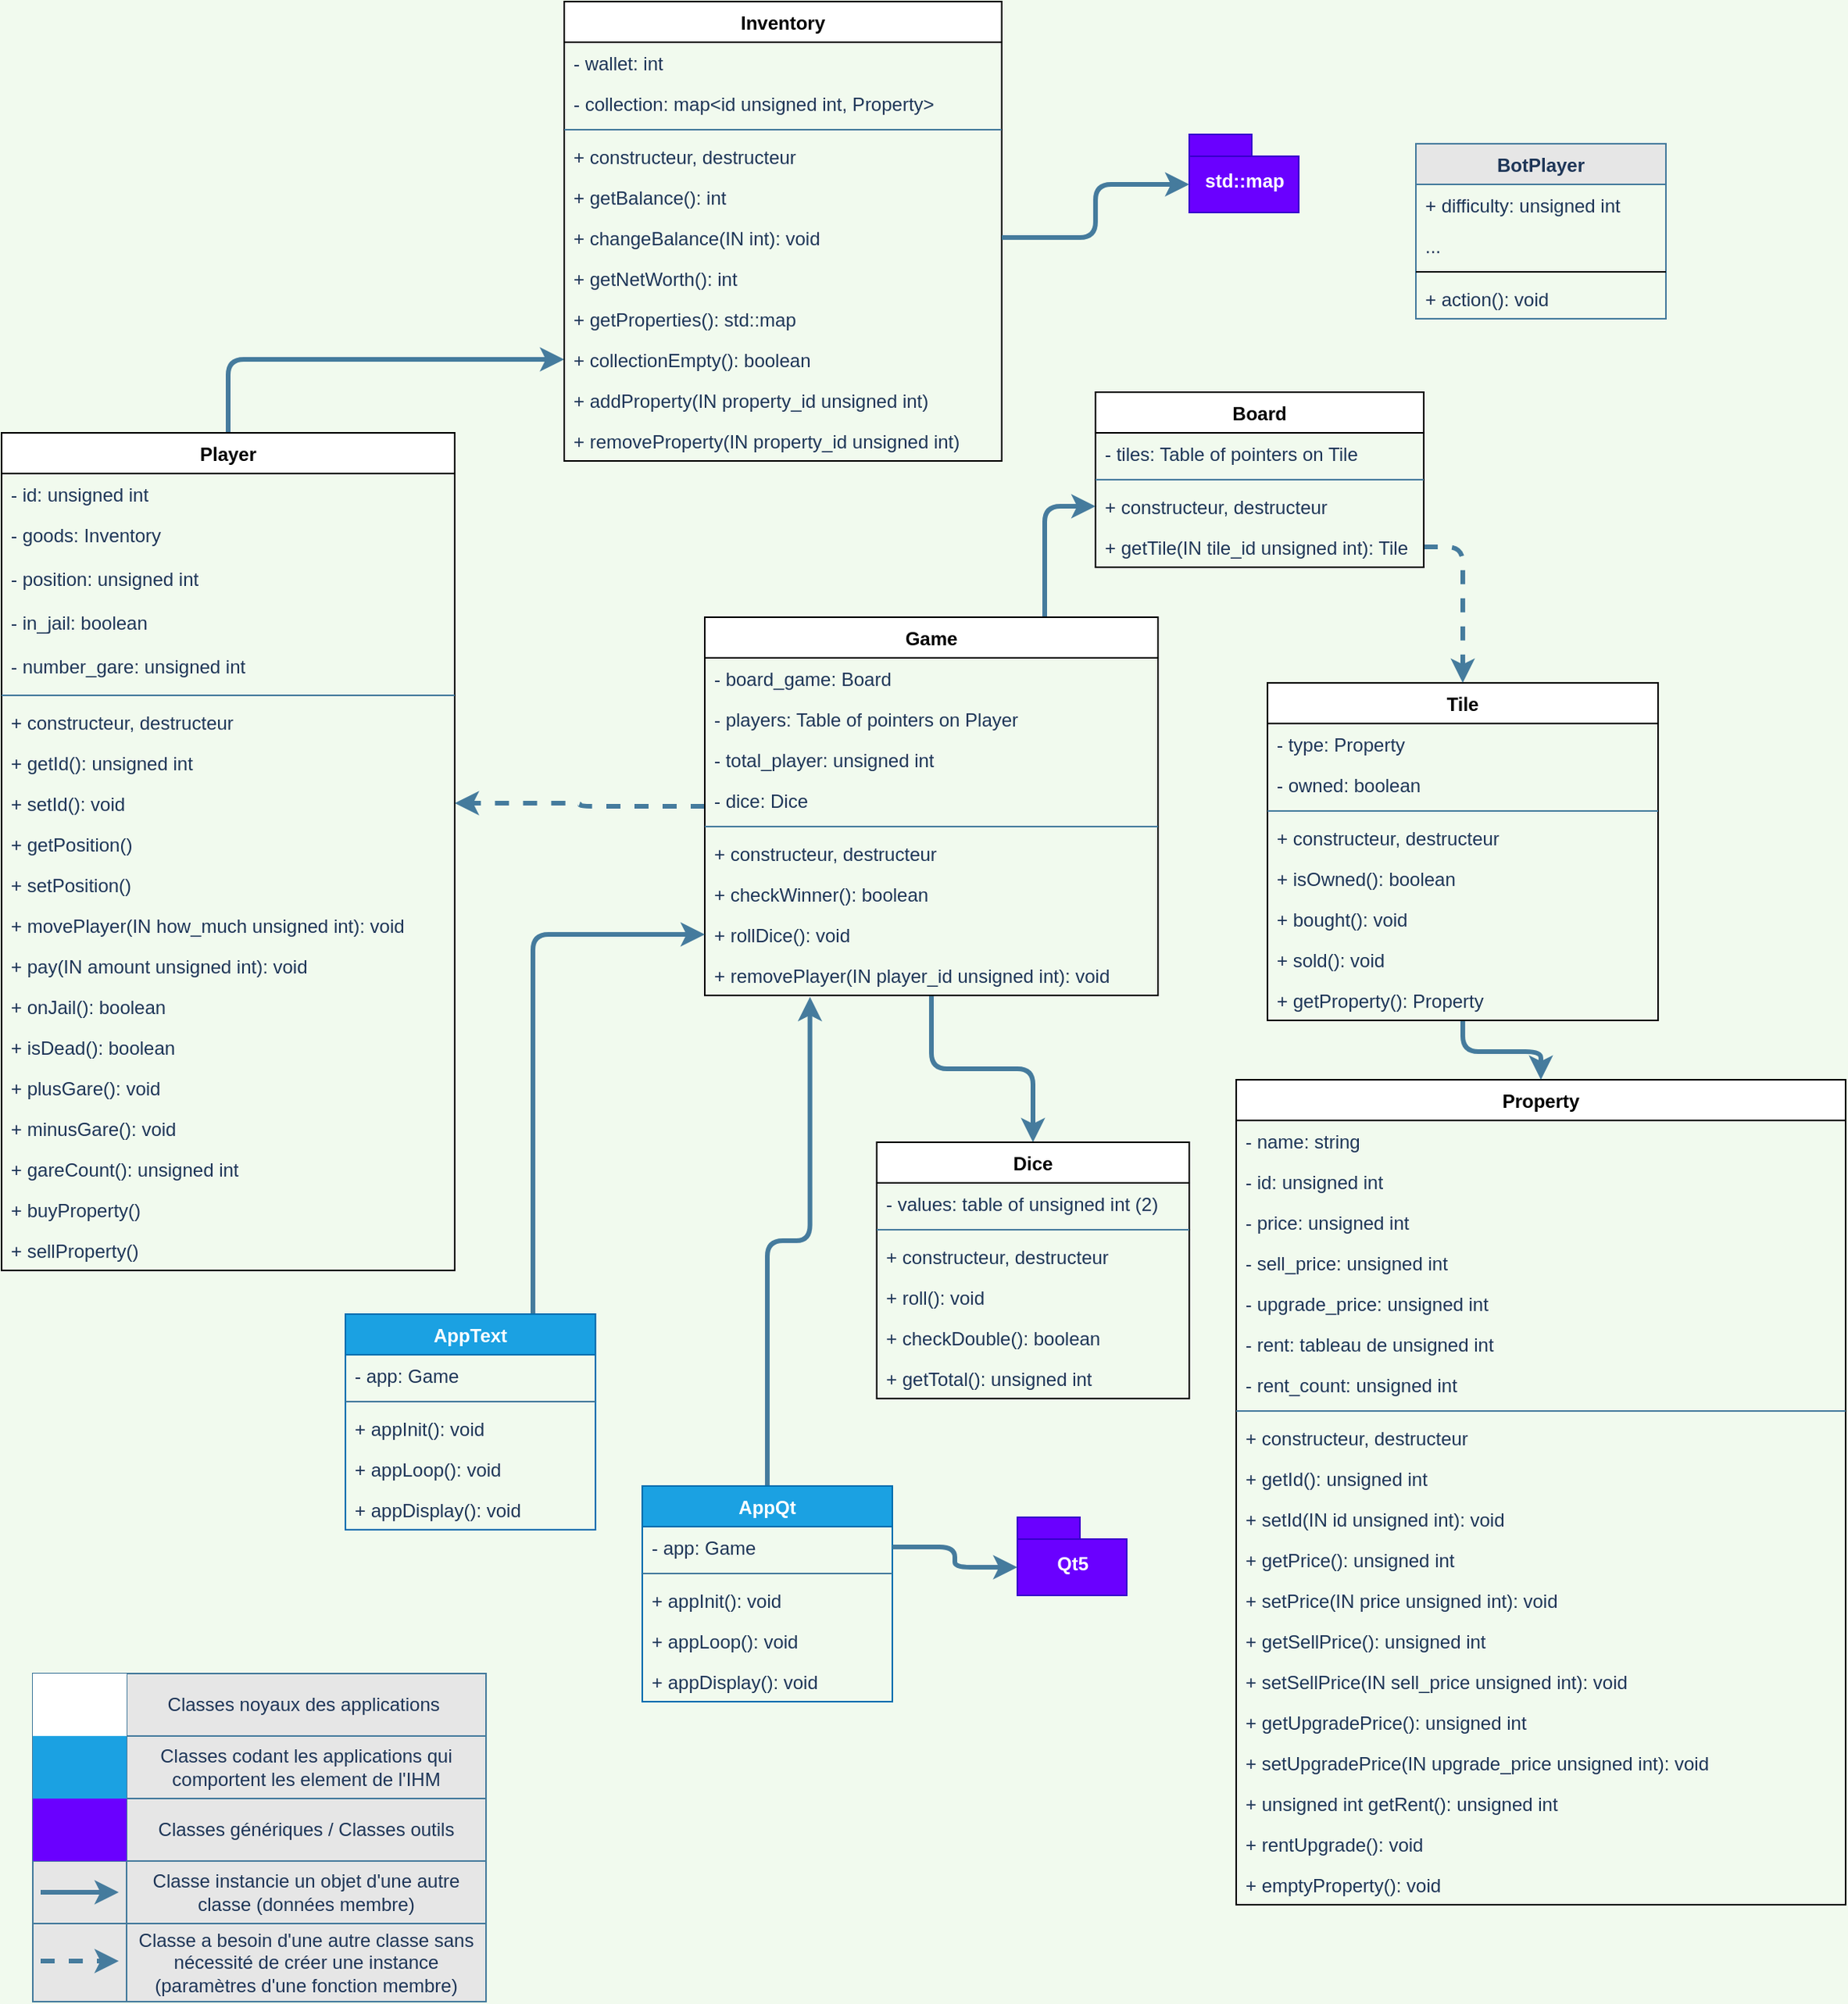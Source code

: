 <mxfile version="16.5.1" type="device"><diagram id="89L0lX9f7ucZFt-4treN" name="Page-1"><mxGraphModel dx="1687" dy="659" grid="1" gridSize="10" guides="1" tooltips="1" connect="1" arrows="1" fold="1" page="1" pageScale="1" pageWidth="827" pageHeight="1169" background="#F1FAEE" math="0" shadow="0"><root><mxCell id="0"/><mxCell id="1" parent="0"/><mxCell id="emxPdCwcGl7sjKBLTrXV-28" style="edgeStyle=orthogonalEdgeStyle;curved=0;rounded=1;sketch=0;orthogonalLoop=1;jettySize=auto;html=1;exitX=0.5;exitY=0;exitDx=0;exitDy=0;entryX=0;entryY=0.5;entryDx=0;entryDy=0;fontColor=#1D3557;strokeColor=#457B9D;strokeWidth=3;fillColor=#A8DADC;" edge="1" parent="1" source="27Gcy50qWzGFJqzX_u9H-7" target="zXMsrGXfkayj8PPvCj56-11"><mxGeometry relative="1" as="geometry"/></mxCell><mxCell id="27Gcy50qWzGFJqzX_u9H-7" value="Player" style="swimlane;fontStyle=1;align=center;verticalAlign=top;childLayout=stackLayout;horizontal=1;startSize=26;horizontalStack=0;resizeParent=1;resizeParentMax=0;resizeLast=0;collapsible=1;marginBottom=0;rounded=0;" parent="1" vertex="1"><mxGeometry x="-790" y="316" width="290" height="536" as="geometry"><mxRectangle x="-480" y="460" width="70" height="26" as="alternateBounds"/></mxGeometry></mxCell><mxCell id="27Gcy50qWzGFJqzX_u9H-8" value="- id: unsigned int" style="text;strokeColor=none;fillColor=none;align=left;verticalAlign=top;spacingLeft=4;spacingRight=4;overflow=hidden;rotatable=0;points=[[0,0.5],[1,0.5]];portConstraint=eastwest;fontColor=#1D3557;rounded=0;" parent="27Gcy50qWzGFJqzX_u9H-7" vertex="1"><mxGeometry y="26" width="290" height="26" as="geometry"/></mxCell><mxCell id="27Gcy50qWzGFJqzX_u9H-11" value="- goods: Inventory " style="text;strokeColor=none;fillColor=none;align=left;verticalAlign=top;spacingLeft=4;spacingRight=4;overflow=hidden;rotatable=0;points=[[0,0.5],[1,0.5]];portConstraint=eastwest;fontColor=#1D3557;rounded=0;" parent="27Gcy50qWzGFJqzX_u9H-7" vertex="1"><mxGeometry y="52" width="290" height="28" as="geometry"/></mxCell><mxCell id="27Gcy50qWzGFJqzX_u9H-12" value="- position: unsigned int" style="text;strokeColor=none;fillColor=none;align=left;verticalAlign=top;spacingLeft=4;spacingRight=4;overflow=hidden;rotatable=0;points=[[0,0.5],[1,0.5]];portConstraint=eastwest;fontColor=#1D3557;rounded=0;" parent="27Gcy50qWzGFJqzX_u9H-7" vertex="1"><mxGeometry y="80" width="290" height="28" as="geometry"/></mxCell><mxCell id="DN2kuAfNtAgw4hAlGqF2-45" value="- in_jail: boolean" style="text;strokeColor=none;fillColor=none;align=left;verticalAlign=top;spacingLeft=4;spacingRight=4;overflow=hidden;rotatable=0;points=[[0,0.5],[1,0.5]];portConstraint=eastwest;fontColor=#1D3557;rounded=0;" parent="27Gcy50qWzGFJqzX_u9H-7" vertex="1"><mxGeometry y="108" width="290" height="28" as="geometry"/></mxCell><mxCell id="DN2kuAfNtAgw4hAlGqF2-4" value="- number_gare: unsigned int" style="text;strokeColor=none;fillColor=none;align=left;verticalAlign=top;spacingLeft=4;spacingRight=4;overflow=hidden;rotatable=0;points=[[0,0.5],[1,0.5]];portConstraint=eastwest;fontColor=#1D3557;rounded=0;" parent="27Gcy50qWzGFJqzX_u9H-7" vertex="1"><mxGeometry y="136" width="290" height="28" as="geometry"/></mxCell><mxCell id="27Gcy50qWzGFJqzX_u9H-9" value="" style="line;strokeWidth=1;fillColor=none;align=left;verticalAlign=middle;spacingTop=-1;spacingLeft=3;spacingRight=3;rotatable=0;labelPosition=right;points=[];portConstraint=eastwest;strokeColor=#457B9D;fontColor=#1D3557;rounded=0;labelBackgroundColor=#F1FAEE;" parent="27Gcy50qWzGFJqzX_u9H-7" vertex="1"><mxGeometry y="164" width="290" height="8" as="geometry"/></mxCell><mxCell id="DN2kuAfNtAgw4hAlGqF2-32" value="+ constructeur, destructeur" style="text;strokeColor=none;fillColor=none;align=left;verticalAlign=top;spacingLeft=4;spacingRight=4;overflow=hidden;rotatable=0;points=[[0,0.5],[1,0.5]];portConstraint=eastwest;fontColor=#1D3557;rounded=0;" parent="27Gcy50qWzGFJqzX_u9H-7" vertex="1"><mxGeometry y="172" width="290" height="26" as="geometry"/></mxCell><mxCell id="27Gcy50qWzGFJqzX_u9H-10" value="+ getId(): unsigned int" style="text;strokeColor=none;fillColor=none;align=left;verticalAlign=top;spacingLeft=4;spacingRight=4;overflow=hidden;rotatable=0;points=[[0,0.5],[1,0.5]];portConstraint=eastwest;fontColor=#1D3557;rounded=0;" parent="27Gcy50qWzGFJqzX_u9H-7" vertex="1"><mxGeometry y="198" width="290" height="26" as="geometry"/></mxCell><mxCell id="zXMsrGXfkayj8PPvCj56-16" value="+ setId(): void" style="text;strokeColor=none;fillColor=none;align=left;verticalAlign=top;spacingLeft=4;spacingRight=4;overflow=hidden;rotatable=0;points=[[0,0.5],[1,0.5]];portConstraint=eastwest;fontColor=#1D3557;rounded=0;" parent="27Gcy50qWzGFJqzX_u9H-7" vertex="1"><mxGeometry y="224" width="290" height="26" as="geometry"/></mxCell><mxCell id="zXMsrGXfkayj8PPvCj56-18" value="+ getPosition()" style="text;strokeColor=none;fillColor=none;align=left;verticalAlign=top;spacingLeft=4;spacingRight=4;overflow=hidden;rotatable=0;points=[[0,0.5],[1,0.5]];portConstraint=eastwest;fontColor=#1D3557;rounded=0;" parent="27Gcy50qWzGFJqzX_u9H-7" vertex="1"><mxGeometry y="250" width="290" height="26" as="geometry"/></mxCell><mxCell id="zXMsrGXfkayj8PPvCj56-19" value="+ setPosition()" style="text;strokeColor=none;fillColor=none;align=left;verticalAlign=top;spacingLeft=4;spacingRight=4;overflow=hidden;rotatable=0;points=[[0,0.5],[1,0.5]];portConstraint=eastwest;fontColor=#1D3557;rounded=0;" parent="27Gcy50qWzGFJqzX_u9H-7" vertex="1"><mxGeometry y="276" width="290" height="26" as="geometry"/></mxCell><mxCell id="emxPdCwcGl7sjKBLTrXV-46" value="+ movePlayer(IN how_much unsigned int): void" style="text;strokeColor=none;fillColor=none;align=left;verticalAlign=top;spacingLeft=4;spacingRight=4;overflow=hidden;rotatable=0;points=[[0,0.5],[1,0.5]];portConstraint=eastwest;fontColor=#1D3557;rounded=0;" vertex="1" parent="27Gcy50qWzGFJqzX_u9H-7"><mxGeometry y="302" width="290" height="26" as="geometry"/></mxCell><mxCell id="DN2kuAfNtAgw4hAlGqF2-57" value="+ pay(IN amount unsigned int): void " style="text;strokeColor=none;fillColor=none;align=left;verticalAlign=top;spacingLeft=4;spacingRight=4;overflow=hidden;rotatable=0;points=[[0,0.5],[1,0.5]];portConstraint=eastwest;fontColor=#1D3557;rounded=0;" parent="27Gcy50qWzGFJqzX_u9H-7" vertex="1"><mxGeometry y="328" width="290" height="26" as="geometry"/></mxCell><mxCell id="DN2kuAfNtAgw4hAlGqF2-36" value="+ onJail(): boolean" style="text;strokeColor=none;fillColor=none;align=left;verticalAlign=top;spacingLeft=4;spacingRight=4;overflow=hidden;rotatable=0;points=[[0,0.5],[1,0.5]];portConstraint=eastwest;fontColor=#1D3557;rounded=0;" parent="27Gcy50qWzGFJqzX_u9H-7" vertex="1"><mxGeometry y="354" width="290" height="26" as="geometry"/></mxCell><mxCell id="DN2kuAfNtAgw4hAlGqF2-7" value="+ isDead(): boolean" style="text;strokeColor=none;fillColor=none;align=left;verticalAlign=top;spacingLeft=4;spacingRight=4;overflow=hidden;rotatable=0;points=[[0,0.5],[1,0.5]];portConstraint=eastwest;fontColor=#1D3557;rounded=0;" parent="27Gcy50qWzGFJqzX_u9H-7" vertex="1"><mxGeometry y="380" width="290" height="26" as="geometry"/></mxCell><mxCell id="DN2kuAfNtAgw4hAlGqF2-46" value="+ plusGare(): void" style="text;strokeColor=none;fillColor=none;align=left;verticalAlign=top;spacingLeft=4;spacingRight=4;overflow=hidden;rotatable=0;points=[[0,0.5],[1,0.5]];portConstraint=eastwest;fontColor=#1D3557;rounded=0;" parent="27Gcy50qWzGFJqzX_u9H-7" vertex="1"><mxGeometry y="406" width="290" height="26" as="geometry"/></mxCell><mxCell id="emxPdCwcGl7sjKBLTrXV-47" value="+ minusGare(): void" style="text;strokeColor=none;fillColor=none;align=left;verticalAlign=top;spacingLeft=4;spacingRight=4;overflow=hidden;rotatable=0;points=[[0,0.5],[1,0.5]];portConstraint=eastwest;fontColor=#1D3557;rounded=0;" vertex="1" parent="27Gcy50qWzGFJqzX_u9H-7"><mxGeometry y="432" width="290" height="26" as="geometry"/></mxCell><mxCell id="DN2kuAfNtAgw4hAlGqF2-47" value="+ gareCount(): unsigned int" style="text;strokeColor=none;fillColor=none;align=left;verticalAlign=top;spacingLeft=4;spacingRight=4;overflow=hidden;rotatable=0;points=[[0,0.5],[1,0.5]];portConstraint=eastwest;fontColor=#1D3557;rounded=0;" parent="27Gcy50qWzGFJqzX_u9H-7" vertex="1"><mxGeometry y="458" width="290" height="26" as="geometry"/></mxCell><mxCell id="zXMsrGXfkayj8PPvCj56-17" value="+ buyProperty()" style="text;strokeColor=none;fillColor=none;align=left;verticalAlign=top;spacingLeft=4;spacingRight=4;overflow=hidden;rotatable=0;points=[[0,0.5],[1,0.5]];portConstraint=eastwest;fontColor=#1D3557;rounded=0;" parent="27Gcy50qWzGFJqzX_u9H-7" vertex="1"><mxGeometry y="484" width="290" height="26" as="geometry"/></mxCell><mxCell id="DN2kuAfNtAgw4hAlGqF2-5" value="+ sellProperty()" style="text;strokeColor=none;fillColor=none;align=left;verticalAlign=top;spacingLeft=4;spacingRight=4;overflow=hidden;rotatable=0;points=[[0,0.5],[1,0.5]];portConstraint=eastwest;fontColor=#1D3557;rounded=0;" parent="27Gcy50qWzGFJqzX_u9H-7" vertex="1"><mxGeometry y="510" width="290" height="26" as="geometry"/></mxCell><mxCell id="27Gcy50qWzGFJqzX_u9H-13" value="Inventory" style="swimlane;fontStyle=1;align=center;verticalAlign=top;childLayout=stackLayout;horizontal=1;startSize=26;horizontalStack=0;resizeParent=1;resizeParentMax=0;resizeLast=0;collapsible=1;marginBottom=0;rounded=0;" parent="1" vertex="1"><mxGeometry x="-430" y="40" width="280" height="294" as="geometry"/></mxCell><mxCell id="27Gcy50qWzGFJqzX_u9H-14" value="- wallet: int" style="text;align=left;verticalAlign=top;spacingLeft=4;spacingRight=4;overflow=hidden;rotatable=0;points=[[0,0.5],[1,0.5]];portConstraint=eastwest;fillColor=none;fontColor=#1D3557;rounded=0;" parent="27Gcy50qWzGFJqzX_u9H-13" vertex="1"><mxGeometry y="26" width="280" height="26" as="geometry"/></mxCell><mxCell id="27Gcy50qWzGFJqzX_u9H-17" value="- collection: map&lt;id unsigned int, Property&gt;" style="text;strokeColor=none;fillColor=none;align=left;verticalAlign=top;spacingLeft=4;spacingRight=4;overflow=hidden;rotatable=0;points=[[0,0.5],[1,0.5]];portConstraint=eastwest;fontColor=#1D3557;rounded=0;" parent="27Gcy50qWzGFJqzX_u9H-13" vertex="1"><mxGeometry y="52" width="280" height="26" as="geometry"/></mxCell><mxCell id="27Gcy50qWzGFJqzX_u9H-15" value="" style="line;strokeWidth=1;fillColor=none;align=left;verticalAlign=middle;spacingTop=-1;spacingLeft=3;spacingRight=3;rotatable=0;labelPosition=right;points=[];portConstraint=eastwest;strokeColor=#457B9D;fontColor=#1D3557;rounded=0;labelBackgroundColor=#F1FAEE;" parent="27Gcy50qWzGFJqzX_u9H-13" vertex="1"><mxGeometry y="78" width="280" height="8" as="geometry"/></mxCell><mxCell id="27Gcy50qWzGFJqzX_u9H-16" value="+ constructeur, destructeur" style="text;strokeColor=none;fillColor=none;align=left;verticalAlign=top;spacingLeft=4;spacingRight=4;overflow=hidden;rotatable=0;points=[[0,0.5],[1,0.5]];portConstraint=eastwest;fontColor=#1D3557;rounded=0;" parent="27Gcy50qWzGFJqzX_u9H-13" vertex="1"><mxGeometry y="86" width="280" height="26" as="geometry"/></mxCell><mxCell id="zXMsrGXfkayj8PPvCj56-10" value="+ getBalance(): int" style="text;strokeColor=none;fillColor=none;align=left;verticalAlign=top;spacingLeft=4;spacingRight=4;overflow=hidden;rotatable=0;points=[[0,0.5],[1,0.5]];portConstraint=eastwest;fontColor=#1D3557;rounded=0;" parent="27Gcy50qWzGFJqzX_u9H-13" vertex="1"><mxGeometry y="112" width="280" height="26" as="geometry"/></mxCell><mxCell id="DN2kuAfNtAgw4hAlGqF2-40" value="+ changeBalance(IN int): void" style="text;strokeColor=none;fillColor=none;align=left;verticalAlign=top;spacingLeft=4;spacingRight=4;overflow=hidden;rotatable=0;points=[[0,0.5],[1,0.5]];portConstraint=eastwest;fontColor=#1D3557;rounded=0;" parent="27Gcy50qWzGFJqzX_u9H-13" vertex="1"><mxGeometry y="138" width="280" height="26" as="geometry"/></mxCell><mxCell id="DN2kuAfNtAgw4hAlGqF2-1" value="+ getNetWorth(): int" style="text;strokeColor=none;fillColor=none;align=left;verticalAlign=top;spacingLeft=4;spacingRight=4;overflow=hidden;rotatable=0;points=[[0,0.5],[1,0.5]];portConstraint=eastwest;fontColor=#1D3557;rounded=0;" parent="27Gcy50qWzGFJqzX_u9H-13" vertex="1"><mxGeometry y="164" width="280" height="26" as="geometry"/></mxCell><mxCell id="DN2kuAfNtAgw4hAlGqF2-2" value="+ getProperties(): std::map" style="text;strokeColor=none;fillColor=none;align=left;verticalAlign=top;spacingLeft=4;spacingRight=4;overflow=hidden;rotatable=0;points=[[0,0.5],[1,0.5]];portConstraint=eastwest;fontColor=#1D3557;rounded=0;" parent="27Gcy50qWzGFJqzX_u9H-13" vertex="1"><mxGeometry y="190" width="280" height="26" as="geometry"/></mxCell><mxCell id="zXMsrGXfkayj8PPvCj56-11" value="+ collectionEmpty(): boolean" style="text;strokeColor=none;fillColor=none;align=left;verticalAlign=top;spacingLeft=4;spacingRight=4;overflow=hidden;rotatable=0;points=[[0,0.5],[1,0.5]];portConstraint=eastwest;fontColor=#1D3557;rounded=0;" parent="27Gcy50qWzGFJqzX_u9H-13" vertex="1"><mxGeometry y="216" width="280" height="26" as="geometry"/></mxCell><mxCell id="zXMsrGXfkayj8PPvCj56-12" value="+ addProperty(IN property_id unsigned int)" style="text;strokeColor=none;fillColor=none;align=left;verticalAlign=top;spacingLeft=4;spacingRight=4;overflow=hidden;rotatable=0;points=[[0,0.5],[1,0.5]];portConstraint=eastwest;fontColor=#1D3557;rounded=0;" parent="27Gcy50qWzGFJqzX_u9H-13" vertex="1"><mxGeometry y="242" width="280" height="26" as="geometry"/></mxCell><mxCell id="zXMsrGXfkayj8PPvCj56-13" value="+ removeProperty(IN property_id unsigned int)" style="text;strokeColor=none;fillColor=none;align=left;verticalAlign=top;spacingLeft=4;spacingRight=4;overflow=hidden;rotatable=0;points=[[0,0.5],[1,0.5]];portConstraint=eastwest;fontColor=#1D3557;rounded=0;" parent="27Gcy50qWzGFJqzX_u9H-13" vertex="1"><mxGeometry y="268" width="280" height="26" as="geometry"/></mxCell><mxCell id="27Gcy50qWzGFJqzX_u9H-19" value="Property" style="swimlane;fontStyle=1;align=center;verticalAlign=top;childLayout=stackLayout;horizontal=1;startSize=26;horizontalStack=0;resizeParent=1;resizeParentMax=0;resizeLast=0;collapsible=1;marginBottom=0;rounded=0;" parent="1" vertex="1"><mxGeometry y="730" width="390" height="528" as="geometry"/></mxCell><mxCell id="27Gcy50qWzGFJqzX_u9H-29" value="- name: string" style="text;strokeColor=none;fillColor=none;align=left;verticalAlign=top;spacingLeft=4;spacingRight=4;overflow=hidden;rotatable=0;points=[[0,0.5],[1,0.5]];portConstraint=eastwest;fontColor=#1D3557;rounded=0;" parent="27Gcy50qWzGFJqzX_u9H-19" vertex="1"><mxGeometry y="26" width="390" height="26" as="geometry"/></mxCell><mxCell id="27Gcy50qWzGFJqzX_u9H-33" value="- id: unsigned int" style="text;strokeColor=none;fillColor=none;align=left;verticalAlign=top;spacingLeft=4;spacingRight=4;overflow=hidden;rotatable=0;points=[[0,0.5],[1,0.5]];portConstraint=eastwest;fontColor=#1D3557;rounded=0;" parent="27Gcy50qWzGFJqzX_u9H-19" vertex="1"><mxGeometry y="52" width="390" height="26" as="geometry"/></mxCell><mxCell id="27Gcy50qWzGFJqzX_u9H-20" value="- price: unsigned int" style="text;strokeColor=none;fillColor=none;align=left;verticalAlign=top;spacingLeft=4;spacingRight=4;overflow=hidden;rotatable=0;points=[[0,0.5],[1,0.5]];portConstraint=eastwest;fontColor=#1D3557;rounded=0;" parent="27Gcy50qWzGFJqzX_u9H-19" vertex="1"><mxGeometry y="78" width="390" height="26" as="geometry"/></mxCell><mxCell id="27Gcy50qWzGFJqzX_u9H-23" value="- sell_price: unsigned int" style="text;strokeColor=none;fillColor=none;align=left;verticalAlign=top;spacingLeft=4;spacingRight=4;overflow=hidden;rotatable=0;points=[[0,0.5],[1,0.5]];portConstraint=eastwest;fontColor=#1D3557;rounded=0;" parent="27Gcy50qWzGFJqzX_u9H-19" vertex="1"><mxGeometry y="104" width="390" height="26" as="geometry"/></mxCell><mxCell id="zXMsrGXfkayj8PPvCj56-4" value="- upgrade_price: unsigned int" style="text;strokeColor=none;fillColor=none;align=left;verticalAlign=top;spacingLeft=4;spacingRight=4;overflow=hidden;rotatable=0;points=[[0,0.5],[1,0.5]];portConstraint=eastwest;fontColor=#1D3557;rounded=0;" parent="27Gcy50qWzGFJqzX_u9H-19" vertex="1"><mxGeometry y="130" width="390" height="26" as="geometry"/></mxCell><mxCell id="27Gcy50qWzGFJqzX_u9H-25" value="- rent: tableau de unsigned int" style="text;strokeColor=none;fillColor=none;align=left;verticalAlign=top;spacingLeft=4;spacingRight=4;overflow=hidden;rotatable=0;points=[[0,0.5],[1,0.5]];portConstraint=eastwest;fontColor=#1D3557;rounded=0;" parent="27Gcy50qWzGFJqzX_u9H-19" vertex="1"><mxGeometry y="156" width="390" height="26" as="geometry"/></mxCell><mxCell id="DN2kuAfNtAgw4hAlGqF2-49" value="- rent_count: unsigned int" style="text;strokeColor=none;fillColor=none;align=left;verticalAlign=top;spacingLeft=4;spacingRight=4;overflow=hidden;rotatable=0;points=[[0,0.5],[1,0.5]];portConstraint=eastwest;fontColor=#1D3557;rounded=0;" parent="27Gcy50qWzGFJqzX_u9H-19" vertex="1"><mxGeometry y="182" width="390" height="26" as="geometry"/></mxCell><mxCell id="27Gcy50qWzGFJqzX_u9H-21" value="" style="line;strokeWidth=1;fillColor=none;align=left;verticalAlign=middle;spacingTop=-1;spacingLeft=3;spacingRight=3;rotatable=0;labelPosition=right;points=[];portConstraint=eastwest;strokeColor=#457B9D;fontColor=#1D3557;rounded=0;labelBackgroundColor=#F1FAEE;" parent="27Gcy50qWzGFJqzX_u9H-19" vertex="1"><mxGeometry y="208" width="390" height="8" as="geometry"/></mxCell><mxCell id="27Gcy50qWzGFJqzX_u9H-22" value="+ constructeur, destructeur" style="text;strokeColor=none;fillColor=none;align=left;verticalAlign=top;spacingLeft=4;spacingRight=4;overflow=hidden;rotatable=0;points=[[0,0.5],[1,0.5]];portConstraint=eastwest;fontColor=#1D3557;rounded=0;" parent="27Gcy50qWzGFJqzX_u9H-19" vertex="1"><mxGeometry y="216" width="390" height="26" as="geometry"/></mxCell><mxCell id="zXMsrGXfkayj8PPvCj56-5" value="+ getId(): unsigned int" style="text;strokeColor=none;fillColor=none;align=left;verticalAlign=top;spacingLeft=4;spacingRight=4;overflow=hidden;rotatable=0;points=[[0,0.5],[1,0.5]];portConstraint=eastwest;fontColor=#1D3557;rounded=0;" parent="27Gcy50qWzGFJqzX_u9H-19" vertex="1"><mxGeometry y="242" width="390" height="26" as="geometry"/></mxCell><mxCell id="emxPdCwcGl7sjKBLTrXV-36" value="+ setId(IN id unsigned int): void" style="text;strokeColor=none;fillColor=none;align=left;verticalAlign=top;spacingLeft=4;spacingRight=4;overflow=hidden;rotatable=0;points=[[0,0.5],[1,0.5]];portConstraint=eastwest;fontColor=#1D3557;rounded=0;" vertex="1" parent="27Gcy50qWzGFJqzX_u9H-19"><mxGeometry y="268" width="390" height="26" as="geometry"/></mxCell><mxCell id="emxPdCwcGl7sjKBLTrXV-37" value="+ getPrice(): unsigned int" style="text;strokeColor=none;fillColor=none;align=left;verticalAlign=top;spacingLeft=4;spacingRight=4;overflow=hidden;rotatable=0;points=[[0,0.5],[1,0.5]];portConstraint=eastwest;fontColor=#1D3557;rounded=0;" vertex="1" parent="27Gcy50qWzGFJqzX_u9H-19"><mxGeometry y="294" width="390" height="26" as="geometry"/></mxCell><mxCell id="emxPdCwcGl7sjKBLTrXV-42" value="+ setPrice(IN price unsigned int): void" style="text;strokeColor=none;fillColor=none;align=left;verticalAlign=top;spacingLeft=4;spacingRight=4;overflow=hidden;rotatable=0;points=[[0,0.5],[1,0.5]];portConstraint=eastwest;fontColor=#1D3557;rounded=0;" vertex="1" parent="27Gcy50qWzGFJqzX_u9H-19"><mxGeometry y="320" width="390" height="26" as="geometry"/></mxCell><mxCell id="emxPdCwcGl7sjKBLTrXV-38" value="+ getSellPrice(): unsigned int" style="text;strokeColor=none;fillColor=none;align=left;verticalAlign=top;spacingLeft=4;spacingRight=4;overflow=hidden;rotatable=0;points=[[0,0.5],[1,0.5]];portConstraint=eastwest;fontColor=#1D3557;rounded=0;" vertex="1" parent="27Gcy50qWzGFJqzX_u9H-19"><mxGeometry y="346" width="390" height="26" as="geometry"/></mxCell><mxCell id="emxPdCwcGl7sjKBLTrXV-41" value="+ setSellPrice(IN sell_price unsigned int): void" style="text;strokeColor=none;fillColor=none;align=left;verticalAlign=top;spacingLeft=4;spacingRight=4;overflow=hidden;rotatable=0;points=[[0,0.5],[1,0.5]];portConstraint=eastwest;fontColor=#1D3557;rounded=0;" vertex="1" parent="27Gcy50qWzGFJqzX_u9H-19"><mxGeometry y="372" width="390" height="26" as="geometry"/></mxCell><mxCell id="emxPdCwcGl7sjKBLTrXV-39" value="+ getUpgradePrice(): unsigned int" style="text;strokeColor=none;fillColor=none;align=left;verticalAlign=top;spacingLeft=4;spacingRight=4;overflow=hidden;rotatable=0;points=[[0,0.5],[1,0.5]];portConstraint=eastwest;fontColor=#1D3557;rounded=0;" vertex="1" parent="27Gcy50qWzGFJqzX_u9H-19"><mxGeometry y="398" width="390" height="26" as="geometry"/></mxCell><mxCell id="emxPdCwcGl7sjKBLTrXV-40" value="+ setUpgradePrice(IN upgrade_price unsigned int): void" style="text;strokeColor=none;fillColor=none;align=left;verticalAlign=top;spacingLeft=4;spacingRight=4;overflow=hidden;rotatable=0;points=[[0,0.5],[1,0.5]];portConstraint=eastwest;fontColor=#1D3557;rounded=0;" vertex="1" parent="27Gcy50qWzGFJqzX_u9H-19"><mxGeometry y="424" width="390" height="26" as="geometry"/></mxCell><mxCell id="zXMsrGXfkayj8PPvCj56-7" value="+ unsigned int getRent(): unsigned int" style="text;strokeColor=none;fillColor=none;align=left;verticalAlign=top;spacingLeft=4;spacingRight=4;overflow=hidden;rotatable=0;points=[[0,0.5],[1,0.5]];portConstraint=eastwest;fontColor=#1D3557;rounded=0;" parent="27Gcy50qWzGFJqzX_u9H-19" vertex="1"><mxGeometry y="450" width="390" height="26" as="geometry"/></mxCell><mxCell id="zXMsrGXfkayj8PPvCj56-8" value="+ rentUpgrade(): void" style="text;strokeColor=none;fillColor=none;align=left;verticalAlign=top;spacingLeft=4;spacingRight=4;overflow=hidden;rotatable=0;points=[[0,0.5],[1,0.5]];portConstraint=eastwest;fontColor=#1D3557;rounded=0;" parent="27Gcy50qWzGFJqzX_u9H-19" vertex="1"><mxGeometry y="476" width="390" height="26" as="geometry"/></mxCell><mxCell id="zXMsrGXfkayj8PPvCj56-9" value="+ emptyProperty(): void" style="text;strokeColor=none;fillColor=none;align=left;verticalAlign=top;spacingLeft=4;spacingRight=4;overflow=hidden;rotatable=0;points=[[0,0.5],[1,0.5]];portConstraint=eastwest;fontColor=#1D3557;rounded=0;" parent="27Gcy50qWzGFJqzX_u9H-19" vertex="1"><mxGeometry y="502" width="390" height="26" as="geometry"/></mxCell><mxCell id="emxPdCwcGl7sjKBLTrXV-25" value="" style="edgeStyle=orthogonalEdgeStyle;curved=0;rounded=1;sketch=0;orthogonalLoop=1;jettySize=auto;html=1;fontColor=#1D3557;strokeColor=#457B9D;fillColor=#A8DADC;entryX=0.5;entryY=0;entryDx=0;entryDy=0;strokeWidth=3;" edge="1" parent="1" source="27Gcy50qWzGFJqzX_u9H-35" target="27Gcy50qWzGFJqzX_u9H-19"><mxGeometry relative="1" as="geometry"/></mxCell><mxCell id="27Gcy50qWzGFJqzX_u9H-35" value="Tile" style="swimlane;fontStyle=1;align=center;verticalAlign=top;childLayout=stackLayout;horizontal=1;startSize=26;horizontalStack=0;resizeParent=1;resizeParentMax=0;resizeLast=0;collapsible=1;marginBottom=0;rounded=0;" parent="1" vertex="1"><mxGeometry x="20" y="476" width="250" height="216" as="geometry"/></mxCell><mxCell id="27Gcy50qWzGFJqzX_u9H-36" value="- type: Property" style="text;strokeColor=none;fillColor=none;align=left;verticalAlign=top;spacingLeft=4;spacingRight=4;overflow=hidden;rotatable=0;points=[[0,0.5],[1,0.5]];portConstraint=eastwest;fontColor=#1D3557;rounded=0;" parent="27Gcy50qWzGFJqzX_u9H-35" vertex="1"><mxGeometry y="26" width="250" height="26" as="geometry"/></mxCell><mxCell id="DN2kuAfNtAgw4hAlGqF2-37" value="- owned: boolean" style="text;strokeColor=none;fillColor=none;align=left;verticalAlign=top;spacingLeft=4;spacingRight=4;overflow=hidden;rotatable=0;points=[[0,0.5],[1,0.5]];portConstraint=eastwest;fontColor=#1D3557;rounded=0;" parent="27Gcy50qWzGFJqzX_u9H-35" vertex="1"><mxGeometry y="52" width="250" height="26" as="geometry"/></mxCell><mxCell id="27Gcy50qWzGFJqzX_u9H-37" value="" style="line;strokeWidth=1;fillColor=none;align=left;verticalAlign=middle;spacingTop=-1;spacingLeft=3;spacingRight=3;rotatable=0;labelPosition=right;points=[];portConstraint=eastwest;strokeColor=#457B9D;fontColor=#1D3557;rounded=0;labelBackgroundColor=#F1FAEE;" parent="27Gcy50qWzGFJqzX_u9H-35" vertex="1"><mxGeometry y="78" width="250" height="8" as="geometry"/></mxCell><mxCell id="DN2kuAfNtAgw4hAlGqF2-41" value="+ constructeur, destructeur" style="text;strokeColor=none;fillColor=none;align=left;verticalAlign=top;spacingLeft=4;spacingRight=4;overflow=hidden;rotatable=0;points=[[0,0.5],[1,0.5]];portConstraint=eastwest;fontColor=#1D3557;rounded=0;" parent="27Gcy50qWzGFJqzX_u9H-35" vertex="1"><mxGeometry y="86" width="250" height="26" as="geometry"/></mxCell><mxCell id="DN2kuAfNtAgw4hAlGqF2-58" value="+ isOwned(): boolean" style="text;strokeColor=none;fillColor=none;align=left;verticalAlign=top;spacingLeft=4;spacingRight=4;overflow=hidden;rotatable=0;points=[[0,0.5],[1,0.5]];portConstraint=eastwest;fontColor=#1D3557;rounded=0;" parent="27Gcy50qWzGFJqzX_u9H-35" vertex="1"><mxGeometry y="112" width="250" height="26" as="geometry"/></mxCell><mxCell id="emxPdCwcGl7sjKBLTrXV-43" value="+ bought(): void" style="text;strokeColor=none;fillColor=none;align=left;verticalAlign=top;spacingLeft=4;spacingRight=4;overflow=hidden;rotatable=0;points=[[0,0.5],[1,0.5]];portConstraint=eastwest;fontColor=#1D3557;rounded=0;" vertex="1" parent="27Gcy50qWzGFJqzX_u9H-35"><mxGeometry y="138" width="250" height="26" as="geometry"/></mxCell><mxCell id="DN2kuAfNtAgw4hAlGqF2-56" value="+ sold(): void" style="text;strokeColor=none;fillColor=none;align=left;verticalAlign=top;spacingLeft=4;spacingRight=4;overflow=hidden;rotatable=0;points=[[0,0.5],[1,0.5]];portConstraint=eastwest;fontColor=#1D3557;rounded=0;" parent="27Gcy50qWzGFJqzX_u9H-35" vertex="1"><mxGeometry y="164" width="250" height="26" as="geometry"/></mxCell><mxCell id="DN2kuAfNtAgw4hAlGqF2-38" value="+ getProperty(): Property" style="text;strokeColor=none;fillColor=none;align=left;verticalAlign=top;spacingLeft=4;spacingRight=4;overflow=hidden;rotatable=0;points=[[0,0.5],[1,0.5]];portConstraint=eastwest;fontColor=#1D3557;rounded=0;" parent="27Gcy50qWzGFJqzX_u9H-35" vertex="1"><mxGeometry y="190" width="250" height="26" as="geometry"/></mxCell><mxCell id="emxPdCwcGl7sjKBLTrXV-35" style="edgeStyle=orthogonalEdgeStyle;rounded=1;sketch=0;orthogonalLoop=1;jettySize=auto;html=1;exitX=1;exitY=0.5;exitDx=0;exitDy=0;fontColor=#1D3557;strokeColor=#457B9D;strokeWidth=3;fillColor=#A8DADC;dashed=1;" edge="1" parent="1" source="DN2kuAfNtAgw4hAlGqF2-55" target="27Gcy50qWzGFJqzX_u9H-35"><mxGeometry relative="1" as="geometry"/></mxCell><mxCell id="27Gcy50qWzGFJqzX_u9H-40" value="Board" style="swimlane;fontStyle=1;align=center;verticalAlign=top;childLayout=stackLayout;horizontal=1;startSize=26;horizontalStack=0;resizeParent=1;resizeParentMax=0;resizeLast=0;collapsible=1;marginBottom=0;rounded=0;" parent="1" vertex="1"><mxGeometry x="-90" y="290" width="210" height="112" as="geometry"><mxRectangle x="-250" y="450" width="70" height="26" as="alternateBounds"/></mxGeometry></mxCell><mxCell id="27Gcy50qWzGFJqzX_u9H-41" value="- tiles: Table of pointers on Tile&#10;" style="text;strokeColor=none;fillColor=none;align=left;verticalAlign=top;spacingLeft=4;spacingRight=4;overflow=hidden;rotatable=0;points=[[0,0.5],[1,0.5]];portConstraint=eastwest;fontColor=#1D3557;rounded=0;" parent="27Gcy50qWzGFJqzX_u9H-40" vertex="1"><mxGeometry y="26" width="210" height="26" as="geometry"/></mxCell><mxCell id="27Gcy50qWzGFJqzX_u9H-42" value="" style="line;strokeWidth=1;fillColor=none;align=left;verticalAlign=middle;spacingTop=-1;spacingLeft=3;spacingRight=3;rotatable=0;labelPosition=right;points=[];portConstraint=eastwest;strokeColor=#457B9D;fontColor=#1D3557;rounded=0;labelBackgroundColor=#F1FAEE;" parent="27Gcy50qWzGFJqzX_u9H-40" vertex="1"><mxGeometry y="52" width="210" height="8" as="geometry"/></mxCell><mxCell id="27Gcy50qWzGFJqzX_u9H-43" value="+ constructeur, destructeur" style="text;strokeColor=none;fillColor=none;align=left;verticalAlign=top;spacingLeft=4;spacingRight=4;overflow=hidden;rotatable=0;points=[[0,0.5],[1,0.5]];portConstraint=eastwest;fontColor=#1D3557;rounded=0;" parent="27Gcy50qWzGFJqzX_u9H-40" vertex="1"><mxGeometry y="60" width="210" height="26" as="geometry"/></mxCell><mxCell id="DN2kuAfNtAgw4hAlGqF2-55" value="+ getTile(IN tile_id unsigned int): Tile" style="text;strokeColor=none;fillColor=none;align=left;verticalAlign=top;spacingLeft=4;spacingRight=4;overflow=hidden;rotatable=0;points=[[0,0.5],[1,0.5]];portConstraint=eastwest;fontColor=#1D3557;rounded=0;" parent="27Gcy50qWzGFJqzX_u9H-40" vertex="1"><mxGeometry y="86" width="210" height="26" as="geometry"/></mxCell><mxCell id="emxPdCwcGl7sjKBLTrXV-26" value="" style="edgeStyle=orthogonalEdgeStyle;curved=0;rounded=1;sketch=0;orthogonalLoop=1;jettySize=auto;html=1;fontColor=#1D3557;strokeColor=#457B9D;strokeWidth=3;fillColor=#A8DADC;entryX=0.5;entryY=0;entryDx=0;entryDy=0;" edge="1" parent="1" source="zXMsrGXfkayj8PPvCj56-20" target="DN2kuAfNtAgw4hAlGqF2-11"><mxGeometry relative="1" as="geometry"/></mxCell><mxCell id="emxPdCwcGl7sjKBLTrXV-27" value="" style="edgeStyle=orthogonalEdgeStyle;curved=0;rounded=1;sketch=0;orthogonalLoop=1;jettySize=auto;html=1;fontColor=#1D3557;strokeColor=#457B9D;strokeWidth=3;fillColor=#A8DADC;dashed=1;" edge="1" parent="1" source="zXMsrGXfkayj8PPvCj56-20" target="zXMsrGXfkayj8PPvCj56-16"><mxGeometry relative="1" as="geometry"/></mxCell><mxCell id="emxPdCwcGl7sjKBLTrXV-32" style="edgeStyle=orthogonalEdgeStyle;rounded=1;sketch=0;orthogonalLoop=1;jettySize=auto;html=1;exitX=0.75;exitY=0;exitDx=0;exitDy=0;entryX=0;entryY=0.5;entryDx=0;entryDy=0;fontColor=#1D3557;strokeColor=#457B9D;strokeWidth=3;fillColor=#A8DADC;" edge="1" parent="1" source="zXMsrGXfkayj8PPvCj56-20" target="27Gcy50qWzGFJqzX_u9H-43"><mxGeometry relative="1" as="geometry"/></mxCell><mxCell id="zXMsrGXfkayj8PPvCj56-20" value="Game" style="swimlane;fontStyle=1;align=center;verticalAlign=top;childLayout=stackLayout;horizontal=1;startSize=26;horizontalStack=0;resizeParent=1;resizeParentMax=0;resizeLast=0;collapsible=1;marginBottom=0;rounded=0;" parent="1" vertex="1"><mxGeometry x="-340" y="434" width="290" height="242" as="geometry"/></mxCell><mxCell id="zXMsrGXfkayj8PPvCj56-21" value="- board_game: Board" style="text;strokeColor=none;fillColor=none;align=left;verticalAlign=top;spacingLeft=4;spacingRight=4;overflow=hidden;rotatable=0;points=[[0,0.5],[1,0.5]];portConstraint=eastwest;fontColor=#1D3557;rounded=0;" parent="zXMsrGXfkayj8PPvCj56-20" vertex="1"><mxGeometry y="26" width="290" height="26" as="geometry"/></mxCell><mxCell id="zXMsrGXfkayj8PPvCj56-24" value="- players: Table of pointers on Player" style="text;strokeColor=none;fillColor=none;align=left;verticalAlign=top;spacingLeft=4;spacingRight=4;overflow=hidden;rotatable=0;points=[[0,0.5],[1,0.5]];portConstraint=eastwest;fontColor=#1D3557;rounded=0;" parent="zXMsrGXfkayj8PPvCj56-20" vertex="1"><mxGeometry y="52" width="290" height="26" as="geometry"/></mxCell><mxCell id="zXMsrGXfkayj8PPvCj56-27" value="- total_player: unsigned int" style="text;strokeColor=none;fillColor=none;align=left;verticalAlign=top;spacingLeft=4;spacingRight=4;overflow=hidden;rotatable=0;points=[[0,0.5],[1,0.5]];portConstraint=eastwest;fontColor=#1D3557;rounded=0;" parent="zXMsrGXfkayj8PPvCj56-20" vertex="1"><mxGeometry y="78" width="290" height="26" as="geometry"/></mxCell><mxCell id="DN2kuAfNtAgw4hAlGqF2-23" value="- dice: Dice" style="text;strokeColor=none;fillColor=none;align=left;verticalAlign=top;spacingLeft=4;spacingRight=4;overflow=hidden;rotatable=0;points=[[0,0.5],[1,0.5]];portConstraint=eastwest;fontColor=#1D3557;rounded=0;" parent="zXMsrGXfkayj8PPvCj56-20" vertex="1"><mxGeometry y="104" width="290" height="26" as="geometry"/></mxCell><mxCell id="zXMsrGXfkayj8PPvCj56-22" value="" style="line;strokeWidth=1;fillColor=none;align=left;verticalAlign=middle;spacingTop=-1;spacingLeft=3;spacingRight=3;rotatable=0;labelPosition=right;points=[];portConstraint=eastwest;strokeColor=#457B9D;fontColor=#1D3557;rounded=0;labelBackgroundColor=#F1FAEE;" parent="zXMsrGXfkayj8PPvCj56-20" vertex="1"><mxGeometry y="130" width="290" height="8" as="geometry"/></mxCell><mxCell id="DN2kuAfNtAgw4hAlGqF2-31" value="+ constructeur, destructeur" style="text;strokeColor=none;fillColor=none;align=left;verticalAlign=top;spacingLeft=4;spacingRight=4;overflow=hidden;rotatable=0;points=[[0,0.5],[1,0.5]];portConstraint=eastwest;fontColor=#1D3557;rounded=0;" parent="zXMsrGXfkayj8PPvCj56-20" vertex="1"><mxGeometry y="138" width="290" height="26" as="geometry"/></mxCell><mxCell id="zXMsrGXfkayj8PPvCj56-23" value="+ checkWinner(): boolean" style="text;strokeColor=none;fillColor=none;align=left;verticalAlign=top;spacingLeft=4;spacingRight=4;overflow=hidden;rotatable=0;points=[[0,0.5],[1,0.5]];portConstraint=eastwest;fontColor=#1D3557;rounded=0;" parent="zXMsrGXfkayj8PPvCj56-20" vertex="1"><mxGeometry y="164" width="290" height="26" as="geometry"/></mxCell><mxCell id="DN2kuAfNtAgw4hAlGqF2-25" value="+ rollDice(): void" style="text;strokeColor=none;fillColor=none;align=left;verticalAlign=top;spacingLeft=4;spacingRight=4;overflow=hidden;rotatable=0;points=[[0,0.5],[1,0.5]];portConstraint=eastwest;fontColor=#1D3557;rounded=0;" parent="zXMsrGXfkayj8PPvCj56-20" vertex="1"><mxGeometry y="190" width="290" height="26" as="geometry"/></mxCell><mxCell id="DN2kuAfNtAgw4hAlGqF2-26" value="+ removePlayer(IN player_id unsigned int): void" style="text;strokeColor=none;fillColor=none;align=left;verticalAlign=top;spacingLeft=4;spacingRight=4;overflow=hidden;rotatable=0;points=[[0,0.5],[1,0.5]];portConstraint=eastwest;fontColor=#1D3557;rounded=0;" parent="zXMsrGXfkayj8PPvCj56-20" vertex="1"><mxGeometry y="216" width="290" height="26" as="geometry"/></mxCell><mxCell id="DN2kuAfNtAgw4hAlGqF2-11" value="Dice" style="swimlane;fontStyle=1;align=center;verticalAlign=top;childLayout=stackLayout;horizontal=1;startSize=26;horizontalStack=0;resizeParent=1;resizeParentMax=0;resizeLast=0;collapsible=1;marginBottom=0;rounded=0;" parent="1" vertex="1"><mxGeometry x="-230" y="770" width="200" height="164" as="geometry"/></mxCell><mxCell id="DN2kuAfNtAgw4hAlGqF2-12" value="- values: table of unsigned int (2)" style="text;strokeColor=none;fillColor=none;align=left;verticalAlign=top;spacingLeft=4;spacingRight=4;overflow=hidden;rotatable=0;points=[[0,0.5],[1,0.5]];portConstraint=eastwest;fontColor=#1D3557;rounded=0;" parent="DN2kuAfNtAgw4hAlGqF2-11" vertex="1"><mxGeometry y="26" width="200" height="26" as="geometry"/></mxCell><mxCell id="DN2kuAfNtAgw4hAlGqF2-13" value="" style="line;strokeWidth=1;fillColor=none;align=left;verticalAlign=middle;spacingTop=-1;spacingLeft=3;spacingRight=3;rotatable=0;labelPosition=right;points=[];portConstraint=eastwest;strokeColor=#457B9D;fontColor=#1D3557;rounded=0;labelBackgroundColor=#F1FAEE;" parent="DN2kuAfNtAgw4hAlGqF2-11" vertex="1"><mxGeometry y="52" width="200" height="8" as="geometry"/></mxCell><mxCell id="DN2kuAfNtAgw4hAlGqF2-33" value="+ constructeur, destructeur" style="text;strokeColor=none;fillColor=none;align=left;verticalAlign=top;spacingLeft=4;spacingRight=4;overflow=hidden;rotatable=0;points=[[0,0.5],[1,0.5]];portConstraint=eastwest;fontColor=#1D3557;rounded=0;" parent="DN2kuAfNtAgw4hAlGqF2-11" vertex="1"><mxGeometry y="60" width="200" height="26" as="geometry"/></mxCell><mxCell id="DN2kuAfNtAgw4hAlGqF2-22" value="+ roll(): void" style="text;strokeColor=none;fillColor=none;align=left;verticalAlign=top;spacingLeft=4;spacingRight=4;overflow=hidden;rotatable=0;points=[[0,0.5],[1,0.5]];portConstraint=eastwest;fontColor=#1D3557;rounded=0;" parent="DN2kuAfNtAgw4hAlGqF2-11" vertex="1"><mxGeometry y="86" width="200" height="26" as="geometry"/></mxCell><mxCell id="DN2kuAfNtAgw4hAlGqF2-14" value="+ checkDouble(): boolean" style="text;strokeColor=none;fillColor=none;align=left;verticalAlign=top;spacingLeft=4;spacingRight=4;overflow=hidden;rotatable=0;points=[[0,0.5],[1,0.5]];portConstraint=eastwest;fontColor=#1D3557;rounded=0;" parent="DN2kuAfNtAgw4hAlGqF2-11" vertex="1"><mxGeometry y="112" width="200" height="26" as="geometry"/></mxCell><mxCell id="DN2kuAfNtAgw4hAlGqF2-21" value="+ getTotal(): unsigned int&#10;" style="text;strokeColor=none;fillColor=none;align=left;verticalAlign=top;spacingLeft=4;spacingRight=4;overflow=hidden;rotatable=0;points=[[0,0.5],[1,0.5]];portConstraint=eastwest;fontColor=#1D3557;rounded=0;" parent="DN2kuAfNtAgw4hAlGqF2-11" vertex="1"><mxGeometry y="138" width="200" height="26" as="geometry"/></mxCell><mxCell id="DN2kuAfNtAgw4hAlGqF2-54" value="std::map" style="shape=folder;fontStyle=1;spacingTop=10;tabWidth=40;tabHeight=14;tabPosition=left;html=1;fontColor=#ffffff;strokeColor=#3700CC;fillColor=#6a00ff;" parent="1" vertex="1"><mxGeometry x="-30" y="125" width="70" height="50" as="geometry"/></mxCell><mxCell id="emxPdCwcGl7sjKBLTrXV-65" style="edgeStyle=orthogonalEdgeStyle;rounded=1;sketch=0;orthogonalLoop=1;jettySize=auto;html=1;exitX=0.75;exitY=0;exitDx=0;exitDy=0;entryX=0;entryY=0.5;entryDx=0;entryDy=0;fontColor=#1D3557;strokeColor=#457B9D;strokeWidth=3;fillColor=#A8DADC;" edge="1" parent="1" source="emxPdCwcGl7sjKBLTrXV-20" target="DN2kuAfNtAgw4hAlGqF2-25"><mxGeometry relative="1" as="geometry"/></mxCell><mxCell id="emxPdCwcGl7sjKBLTrXV-20" value="AppText&#10;" style="swimlane;fontStyle=1;align=center;verticalAlign=top;childLayout=stackLayout;horizontal=1;startSize=26;horizontalStack=0;resizeParent=1;resizeParentMax=0;resizeLast=0;collapsible=1;marginBottom=0;fillColor=#1ba1e2;strokeColor=#006EAF;fontColor=#ffffff;" vertex="1" parent="1"><mxGeometry x="-570" y="880" width="160" height="138" as="geometry"/></mxCell><mxCell id="emxPdCwcGl7sjKBLTrXV-21" value="- app: Game" style="text;strokeColor=none;fillColor=none;align=left;verticalAlign=top;spacingLeft=4;spacingRight=4;overflow=hidden;rotatable=0;points=[[0,0.5],[1,0.5]];portConstraint=eastwest;fontColor=#1D3557;" vertex="1" parent="emxPdCwcGl7sjKBLTrXV-20"><mxGeometry y="26" width="160" height="26" as="geometry"/></mxCell><mxCell id="emxPdCwcGl7sjKBLTrXV-22" value="" style="line;strokeWidth=1;fillColor=none;align=left;verticalAlign=middle;spacingTop=-1;spacingLeft=3;spacingRight=3;rotatable=0;labelPosition=right;points=[];portConstraint=eastwest;labelBackgroundColor=#F1FAEE;strokeColor=#457B9D;fontColor=#1D3557;" vertex="1" parent="emxPdCwcGl7sjKBLTrXV-20"><mxGeometry y="52" width="160" height="8" as="geometry"/></mxCell><mxCell id="emxPdCwcGl7sjKBLTrXV-48" value="+ appInit(): void" style="text;strokeColor=none;fillColor=none;align=left;verticalAlign=top;spacingLeft=4;spacingRight=4;overflow=hidden;rotatable=0;points=[[0,0.5],[1,0.5]];portConstraint=eastwest;fontColor=#1D3557;" vertex="1" parent="emxPdCwcGl7sjKBLTrXV-20"><mxGeometry y="60" width="160" height="26" as="geometry"/></mxCell><mxCell id="emxPdCwcGl7sjKBLTrXV-49" value="+ appLoop(): void" style="text;strokeColor=none;fillColor=none;align=left;verticalAlign=top;spacingLeft=4;spacingRight=4;overflow=hidden;rotatable=0;points=[[0,0.5],[1,0.5]];portConstraint=eastwest;fontColor=#1D3557;" vertex="1" parent="emxPdCwcGl7sjKBLTrXV-20"><mxGeometry y="86" width="160" height="26" as="geometry"/></mxCell><mxCell id="emxPdCwcGl7sjKBLTrXV-23" value="+ appDisplay(): void" style="text;strokeColor=none;fillColor=none;align=left;verticalAlign=top;spacingLeft=4;spacingRight=4;overflow=hidden;rotatable=0;points=[[0,0.5],[1,0.5]];portConstraint=eastwest;fontColor=#1D3557;" vertex="1" parent="emxPdCwcGl7sjKBLTrXV-20"><mxGeometry y="112" width="160" height="26" as="geometry"/></mxCell><mxCell id="emxPdCwcGl7sjKBLTrXV-30" style="edgeStyle=orthogonalEdgeStyle;rounded=1;sketch=0;orthogonalLoop=1;jettySize=auto;html=1;exitX=1;exitY=0.5;exitDx=0;exitDy=0;entryX=0;entryY=0;entryDx=0;entryDy=32;entryPerimeter=0;fontColor=#1D3557;strokeColor=#457B9D;strokeWidth=3;fillColor=#A8DADC;" edge="1" parent="1" source="DN2kuAfNtAgw4hAlGqF2-40" target="DN2kuAfNtAgw4hAlGqF2-54"><mxGeometry relative="1" as="geometry"/></mxCell><mxCell id="emxPdCwcGl7sjKBLTrXV-67" style="edgeStyle=orthogonalEdgeStyle;rounded=1;sketch=0;orthogonalLoop=1;jettySize=auto;html=1;exitX=0.5;exitY=0;exitDx=0;exitDy=0;fontColor=#1D3557;strokeColor=#457B9D;strokeWidth=3;fillColor=#A8DADC;entryX=0.232;entryY=1.038;entryDx=0;entryDy=0;entryPerimeter=0;" edge="1" parent="1" source="emxPdCwcGl7sjKBLTrXV-57" target="DN2kuAfNtAgw4hAlGqF2-26"><mxGeometry relative="1" as="geometry"><mxPoint x="-270.462" y="710" as="targetPoint"/></mxGeometry></mxCell><mxCell id="emxPdCwcGl7sjKBLTrXV-57" value="AppQt" style="swimlane;fontStyle=1;align=center;verticalAlign=top;childLayout=stackLayout;horizontal=1;startSize=26;horizontalStack=0;resizeParent=1;resizeParentMax=0;resizeLast=0;collapsible=1;marginBottom=0;fillColor=#1ba1e2;strokeColor=#006EAF;fontColor=#ffffff;" vertex="1" parent="1"><mxGeometry x="-380" y="990" width="160" height="138" as="geometry"/></mxCell><mxCell id="emxPdCwcGl7sjKBLTrXV-58" value="- app: Game" style="text;strokeColor=none;fillColor=none;align=left;verticalAlign=top;spacingLeft=4;spacingRight=4;overflow=hidden;rotatable=0;points=[[0,0.5],[1,0.5]];portConstraint=eastwest;fontColor=#1D3557;" vertex="1" parent="emxPdCwcGl7sjKBLTrXV-57"><mxGeometry y="26" width="160" height="26" as="geometry"/></mxCell><mxCell id="emxPdCwcGl7sjKBLTrXV-59" value="" style="line;strokeWidth=1;fillColor=none;align=left;verticalAlign=middle;spacingTop=-1;spacingLeft=3;spacingRight=3;rotatable=0;labelPosition=right;points=[];portConstraint=eastwest;labelBackgroundColor=#F1FAEE;strokeColor=#457B9D;fontColor=#1D3557;" vertex="1" parent="emxPdCwcGl7sjKBLTrXV-57"><mxGeometry y="52" width="160" height="8" as="geometry"/></mxCell><mxCell id="emxPdCwcGl7sjKBLTrXV-60" value="+ appInit(): void" style="text;strokeColor=none;fillColor=none;align=left;verticalAlign=top;spacingLeft=4;spacingRight=4;overflow=hidden;rotatable=0;points=[[0,0.5],[1,0.5]];portConstraint=eastwest;fontColor=#1D3557;" vertex="1" parent="emxPdCwcGl7sjKBLTrXV-57"><mxGeometry y="60" width="160" height="26" as="geometry"/></mxCell><mxCell id="emxPdCwcGl7sjKBLTrXV-61" value="+ appLoop(): void" style="text;strokeColor=none;fillColor=none;align=left;verticalAlign=top;spacingLeft=4;spacingRight=4;overflow=hidden;rotatable=0;points=[[0,0.5],[1,0.5]];portConstraint=eastwest;fontColor=#1D3557;" vertex="1" parent="emxPdCwcGl7sjKBLTrXV-57"><mxGeometry y="86" width="160" height="26" as="geometry"/></mxCell><mxCell id="emxPdCwcGl7sjKBLTrXV-62" value="+ appDisplay(): void" style="text;strokeColor=none;fillColor=none;align=left;verticalAlign=top;spacingLeft=4;spacingRight=4;overflow=hidden;rotatable=0;points=[[0,0.5],[1,0.5]];portConstraint=eastwest;fontColor=#1D3557;" vertex="1" parent="emxPdCwcGl7sjKBLTrXV-57"><mxGeometry y="112" width="160" height="26" as="geometry"/></mxCell><mxCell id="emxPdCwcGl7sjKBLTrXV-63" value="Qt5" style="shape=folder;fontStyle=1;spacingTop=10;tabWidth=40;tabHeight=14;tabPosition=left;html=1;rounded=0;sketch=0;fontColor=#ffffff;strokeColor=#3700CC;fillColor=#6a00ff;" vertex="1" parent="1"><mxGeometry x="-140" y="1010" width="70" height="50" as="geometry"/></mxCell><mxCell id="emxPdCwcGl7sjKBLTrXV-68" style="edgeStyle=orthogonalEdgeStyle;rounded=1;sketch=0;orthogonalLoop=1;jettySize=auto;html=1;exitX=1;exitY=0.5;exitDx=0;exitDy=0;entryX=0;entryY=0;entryDx=0;entryDy=32;entryPerimeter=0;fontColor=#1D3557;strokeColor=#457B9D;strokeWidth=3;fillColor=#A8DADC;" edge="1" parent="1" source="emxPdCwcGl7sjKBLTrXV-58" target="emxPdCwcGl7sjKBLTrXV-63"><mxGeometry relative="1" as="geometry"/></mxCell><mxCell id="emxPdCwcGl7sjKBLTrXV-78" value="" style="shape=table;startSize=0;container=1;collapsible=0;childLayout=tableLayout;rounded=0;sketch=0;fontColor=#1D3557;strokeColor=#457B9D;fillColor=#E6E6E6;swimlaneFillColor=none;" vertex="1" parent="1"><mxGeometry x="-770" y="1110" width="290.0" height="210" as="geometry"/></mxCell><mxCell id="emxPdCwcGl7sjKBLTrXV-79" value="" style="shape=tableRow;horizontal=0;startSize=0;swimlaneHead=0;swimlaneBody=0;top=0;left=0;bottom=0;right=0;collapsible=0;dropTarget=0;fillColor=none;points=[[0,0.5],[1,0.5]];portConstraint=eastwest;rounded=0;sketch=0;fontColor=#1D3557;strokeColor=#457B9D;" vertex="1" parent="emxPdCwcGl7sjKBLTrXV-78"><mxGeometry width="290.0" height="40" as="geometry"/></mxCell><mxCell id="emxPdCwcGl7sjKBLTrXV-80" value="" style="shape=partialRectangle;html=1;whiteSpace=wrap;connectable=0;overflow=hidden;top=0;left=0;bottom=0;right=0;pointerEvents=1;rounded=0;sketch=0;" vertex="1" parent="emxPdCwcGl7sjKBLTrXV-79"><mxGeometry width="60" height="40" as="geometry"><mxRectangle width="60" height="40" as="alternateBounds"/></mxGeometry></mxCell><mxCell id="emxPdCwcGl7sjKBLTrXV-81" value="Classes noyaux des applications&amp;nbsp;" style="shape=partialRectangle;html=1;whiteSpace=wrap;connectable=0;overflow=hidden;fillColor=none;top=0;left=0;bottom=0;right=0;pointerEvents=1;rounded=0;sketch=0;fontColor=#1D3557;strokeColor=#457B9D;" vertex="1" parent="emxPdCwcGl7sjKBLTrXV-79"><mxGeometry x="60" width="230" height="40" as="geometry"><mxRectangle width="230" height="40" as="alternateBounds"/></mxGeometry></mxCell><mxCell id="emxPdCwcGl7sjKBLTrXV-82" value="" style="shape=tableRow;horizontal=0;startSize=0;swimlaneHead=0;swimlaneBody=0;top=0;left=0;bottom=0;right=0;collapsible=0;dropTarget=0;fillColor=none;points=[[0,0.5],[1,0.5]];portConstraint=eastwest;rounded=0;sketch=0;fontColor=#1D3557;strokeColor=#457B9D;" vertex="1" parent="emxPdCwcGl7sjKBLTrXV-78"><mxGeometry y="40" width="290.0" height="40" as="geometry"/></mxCell><mxCell id="emxPdCwcGl7sjKBLTrXV-83" value="" style="shape=partialRectangle;html=1;whiteSpace=wrap;connectable=0;overflow=hidden;fillColor=#1ba1e2;top=0;left=0;bottom=0;right=0;pointerEvents=1;rounded=0;sketch=0;fontColor=#ffffff;strokeColor=#006EAF;" vertex="1" parent="emxPdCwcGl7sjKBLTrXV-82"><mxGeometry width="60" height="40" as="geometry"><mxRectangle width="60" height="40" as="alternateBounds"/></mxGeometry></mxCell><mxCell id="emxPdCwcGl7sjKBLTrXV-84" value="Classes codant les applications qui comportent les element de l'IHM" style="shape=partialRectangle;html=1;whiteSpace=wrap;connectable=0;overflow=hidden;fillColor=none;top=0;left=0;bottom=0;right=0;pointerEvents=1;rounded=0;sketch=0;fontColor=#1D3557;strokeColor=#457B9D;" vertex="1" parent="emxPdCwcGl7sjKBLTrXV-82"><mxGeometry x="60" width="230" height="40" as="geometry"><mxRectangle width="230" height="40" as="alternateBounds"/></mxGeometry></mxCell><mxCell id="emxPdCwcGl7sjKBLTrXV-85" value="" style="shape=tableRow;horizontal=0;startSize=0;swimlaneHead=0;swimlaneBody=0;top=0;left=0;bottom=0;right=0;collapsible=0;dropTarget=0;fillColor=none;points=[[0,0.5],[1,0.5]];portConstraint=eastwest;rounded=0;sketch=0;fontColor=#1D3557;strokeColor=#457B9D;" vertex="1" parent="emxPdCwcGl7sjKBLTrXV-78"><mxGeometry y="80" width="290.0" height="40" as="geometry"/></mxCell><mxCell id="emxPdCwcGl7sjKBLTrXV-86" value="" style="shape=partialRectangle;html=1;whiteSpace=wrap;connectable=0;overflow=hidden;fillColor=#6a00ff;top=0;left=0;bottom=0;right=0;pointerEvents=1;rounded=0;sketch=0;fontColor=#ffffff;strokeColor=#3700CC;" vertex="1" parent="emxPdCwcGl7sjKBLTrXV-85"><mxGeometry width="60" height="40" as="geometry"><mxRectangle width="60" height="40" as="alternateBounds"/></mxGeometry></mxCell><mxCell id="emxPdCwcGl7sjKBLTrXV-87" value="Classes génériques / Classes outils" style="shape=partialRectangle;html=1;whiteSpace=wrap;connectable=0;overflow=hidden;fillColor=none;top=0;left=0;bottom=0;right=0;pointerEvents=1;rounded=0;sketch=0;fontColor=#1D3557;strokeColor=#457B9D;" vertex="1" parent="emxPdCwcGl7sjKBLTrXV-85"><mxGeometry x="60" width="230" height="40" as="geometry"><mxRectangle width="230" height="40" as="alternateBounds"/></mxGeometry></mxCell><mxCell id="emxPdCwcGl7sjKBLTrXV-88" value="" style="shape=tableRow;horizontal=0;startSize=0;swimlaneHead=0;swimlaneBody=0;top=0;left=0;bottom=0;right=0;collapsible=0;dropTarget=0;fillColor=none;points=[[0,0.5],[1,0.5]];portConstraint=eastwest;rounded=0;sketch=0;fontColor=#1D3557;strokeColor=#457B9D;" vertex="1" parent="emxPdCwcGl7sjKBLTrXV-78"><mxGeometry y="120" width="290.0" height="40" as="geometry"/></mxCell><mxCell id="emxPdCwcGl7sjKBLTrXV-89" value="" style="shape=partialRectangle;html=1;whiteSpace=wrap;connectable=0;overflow=hidden;fillColor=none;top=0;left=0;bottom=0;right=0;pointerEvents=1;rounded=0;sketch=0;fontColor=#1D3557;strokeColor=#457B9D;" vertex="1" parent="emxPdCwcGl7sjKBLTrXV-88"><mxGeometry width="60" height="40" as="geometry"><mxRectangle width="60" height="40" as="alternateBounds"/></mxGeometry></mxCell><mxCell id="emxPdCwcGl7sjKBLTrXV-90" value="Classe instancie un objet d'une autre classe (données membre)" style="shape=partialRectangle;html=1;whiteSpace=wrap;connectable=0;overflow=hidden;fillColor=none;top=0;left=0;bottom=0;right=0;pointerEvents=1;rounded=0;sketch=0;fontColor=#1D3557;strokeColor=#457B9D;" vertex="1" parent="emxPdCwcGl7sjKBLTrXV-88"><mxGeometry x="60" width="230" height="40" as="geometry"><mxRectangle width="230" height="40" as="alternateBounds"/></mxGeometry></mxCell><mxCell id="emxPdCwcGl7sjKBLTrXV-91" value="" style="shape=tableRow;horizontal=0;startSize=0;swimlaneHead=0;swimlaneBody=0;top=0;left=0;bottom=0;right=0;collapsible=0;dropTarget=0;fillColor=none;points=[[0,0.5],[1,0.5]];portConstraint=eastwest;rounded=0;sketch=0;fontColor=#1D3557;strokeColor=#457B9D;" vertex="1" parent="emxPdCwcGl7sjKBLTrXV-78"><mxGeometry y="160" width="290.0" height="50" as="geometry"/></mxCell><mxCell id="emxPdCwcGl7sjKBLTrXV-92" value="" style="shape=partialRectangle;html=1;whiteSpace=wrap;connectable=0;overflow=hidden;fillColor=none;top=0;left=0;bottom=0;right=0;pointerEvents=1;rounded=0;sketch=0;fontColor=#1D3557;strokeColor=#457B9D;" vertex="1" parent="emxPdCwcGl7sjKBLTrXV-91"><mxGeometry width="60" height="50" as="geometry"><mxRectangle width="60" height="50" as="alternateBounds"/></mxGeometry></mxCell><mxCell id="emxPdCwcGl7sjKBLTrXV-93" value="Classe a besoin d'une autre classe sans nécessité de créer une instance (paramètres d'une fonction membre)" style="shape=partialRectangle;html=1;whiteSpace=wrap;connectable=0;overflow=hidden;fillColor=none;top=0;left=0;bottom=0;right=0;pointerEvents=1;rounded=0;sketch=0;fontColor=#1D3557;strokeColor=#457B9D;" vertex="1" parent="emxPdCwcGl7sjKBLTrXV-91"><mxGeometry x="60" width="230" height="50" as="geometry"><mxRectangle width="230" height="50" as="alternateBounds"/></mxGeometry></mxCell><mxCell id="emxPdCwcGl7sjKBLTrXV-95" value="" style="endArrow=classic;html=1;rounded=1;sketch=0;fontColor=#1D3557;strokeColor=#457B9D;strokeWidth=3;fillColor=#A8DADC;" edge="1" parent="1"><mxGeometry width="50" height="50" relative="1" as="geometry"><mxPoint x="-765" y="1250" as="sourcePoint"/><mxPoint x="-715" y="1250" as="targetPoint"/></mxGeometry></mxCell><mxCell id="emxPdCwcGl7sjKBLTrXV-97" value="" style="endArrow=classic;html=1;rounded=1;sketch=0;fontColor=#1D3557;strokeColor=#457B9D;strokeWidth=3;fillColor=#A8DADC;dashed=1;" edge="1" parent="1"><mxGeometry width="50" height="50" relative="1" as="geometry"><mxPoint x="-765.0" y="1294" as="sourcePoint"/><mxPoint x="-715.0" y="1294" as="targetPoint"/></mxGeometry></mxCell><mxCell id="emxPdCwcGl7sjKBLTrXV-99" value="BotPlayer" style="swimlane;fontStyle=1;align=center;verticalAlign=top;childLayout=stackLayout;horizontal=1;startSize=26;horizontalStack=0;resizeParent=1;resizeParentMax=0;resizeLast=0;collapsible=1;marginBottom=0;rounded=0;sketch=0;fontColor=#1D3557;strokeColor=#457B9D;fillColor=#E6E6E6;" vertex="1" parent="1"><mxGeometry x="115" y="131" width="160" height="112" as="geometry"/></mxCell><mxCell id="emxPdCwcGl7sjKBLTrXV-100" value="+ difficulty: unsigned int" style="text;strokeColor=none;fillColor=none;align=left;verticalAlign=top;spacingLeft=4;spacingRight=4;overflow=hidden;rotatable=0;points=[[0,0.5],[1,0.5]];portConstraint=eastwest;rounded=0;sketch=0;fontColor=#1D3557;" vertex="1" parent="emxPdCwcGl7sjKBLTrXV-99"><mxGeometry y="26" width="160" height="26" as="geometry"/></mxCell><mxCell id="emxPdCwcGl7sjKBLTrXV-103" value="..." style="text;strokeColor=none;fillColor=none;align=left;verticalAlign=top;spacingLeft=4;spacingRight=4;overflow=hidden;rotatable=0;points=[[0,0.5],[1,0.5]];portConstraint=eastwest;rounded=0;sketch=0;fontColor=#1D3557;" vertex="1" parent="emxPdCwcGl7sjKBLTrXV-99"><mxGeometry y="52" width="160" height="26" as="geometry"/></mxCell><mxCell id="emxPdCwcGl7sjKBLTrXV-101" value="" style="line;strokeWidth=1;fillColor=none;align=left;verticalAlign=middle;spacingTop=-1;spacingLeft=3;spacingRight=3;rotatable=0;labelPosition=right;points=[];portConstraint=eastwest;rounded=0;sketch=0;fontColor=#1D3557;" vertex="1" parent="emxPdCwcGl7sjKBLTrXV-99"><mxGeometry y="78" width="160" height="8" as="geometry"/></mxCell><mxCell id="emxPdCwcGl7sjKBLTrXV-102" value="+ action(): void" style="text;strokeColor=none;fillColor=none;align=left;verticalAlign=top;spacingLeft=4;spacingRight=4;overflow=hidden;rotatable=0;points=[[0,0.5],[1,0.5]];portConstraint=eastwest;rounded=0;sketch=0;fontColor=#1D3557;" vertex="1" parent="emxPdCwcGl7sjKBLTrXV-99"><mxGeometry y="86" width="160" height="26" as="geometry"/></mxCell></root></mxGraphModel></diagram></mxfile>